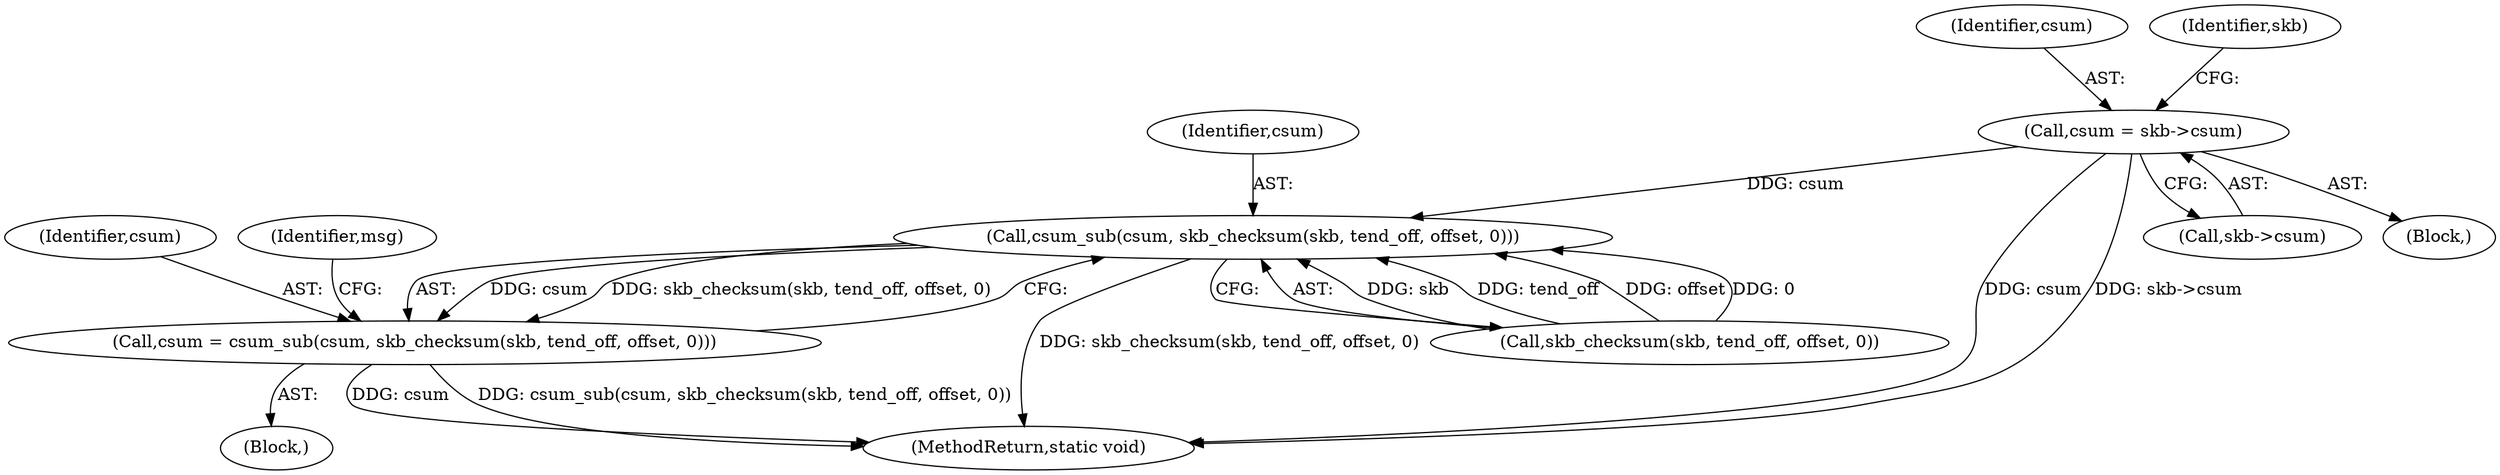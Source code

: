 digraph "0_linux_ca4ef4574f1ee5252e2cd365f8f5d5bafd048f32@pointer" {
"1000107" [label="(Call,csum = skb->csum)"];
"1000133" [label="(Call,csum_sub(csum, skb_checksum(skb, tend_off, offset, 0)))"];
"1000131" [label="(Call,csum = csum_sub(csum, skb_checksum(skb, tend_off, offset, 0)))"];
"1000108" [label="(Identifier,csum)"];
"1000134" [label="(Identifier,csum)"];
"1000148" [label="(MethodReturn,static void)"];
"1000123" [label="(Block,)"];
"1000135" [label="(Call,skb_checksum(skb, tend_off, offset, 0))"];
"1000115" [label="(Identifier,skb)"];
"1000107" [label="(Call,csum = skb->csum)"];
"1000109" [label="(Call,skb->csum)"];
"1000105" [label="(Block,)"];
"1000132" [label="(Identifier,csum)"];
"1000131" [label="(Call,csum = csum_sub(csum, skb_checksum(skb, tend_off, offset, 0)))"];
"1000133" [label="(Call,csum_sub(csum, skb_checksum(skb, tend_off, offset, 0)))"];
"1000141" [label="(Identifier,msg)"];
"1000107" -> "1000105"  [label="AST: "];
"1000107" -> "1000109"  [label="CFG: "];
"1000108" -> "1000107"  [label="AST: "];
"1000109" -> "1000107"  [label="AST: "];
"1000115" -> "1000107"  [label="CFG: "];
"1000107" -> "1000148"  [label="DDG: csum"];
"1000107" -> "1000148"  [label="DDG: skb->csum"];
"1000107" -> "1000133"  [label="DDG: csum"];
"1000133" -> "1000131"  [label="AST: "];
"1000133" -> "1000135"  [label="CFG: "];
"1000134" -> "1000133"  [label="AST: "];
"1000135" -> "1000133"  [label="AST: "];
"1000131" -> "1000133"  [label="CFG: "];
"1000133" -> "1000148"  [label="DDG: skb_checksum(skb, tend_off, offset, 0)"];
"1000133" -> "1000131"  [label="DDG: csum"];
"1000133" -> "1000131"  [label="DDG: skb_checksum(skb, tend_off, offset, 0)"];
"1000135" -> "1000133"  [label="DDG: skb"];
"1000135" -> "1000133"  [label="DDG: tend_off"];
"1000135" -> "1000133"  [label="DDG: offset"];
"1000135" -> "1000133"  [label="DDG: 0"];
"1000131" -> "1000123"  [label="AST: "];
"1000132" -> "1000131"  [label="AST: "];
"1000141" -> "1000131"  [label="CFG: "];
"1000131" -> "1000148"  [label="DDG: csum"];
"1000131" -> "1000148"  [label="DDG: csum_sub(csum, skb_checksum(skb, tend_off, offset, 0))"];
}
